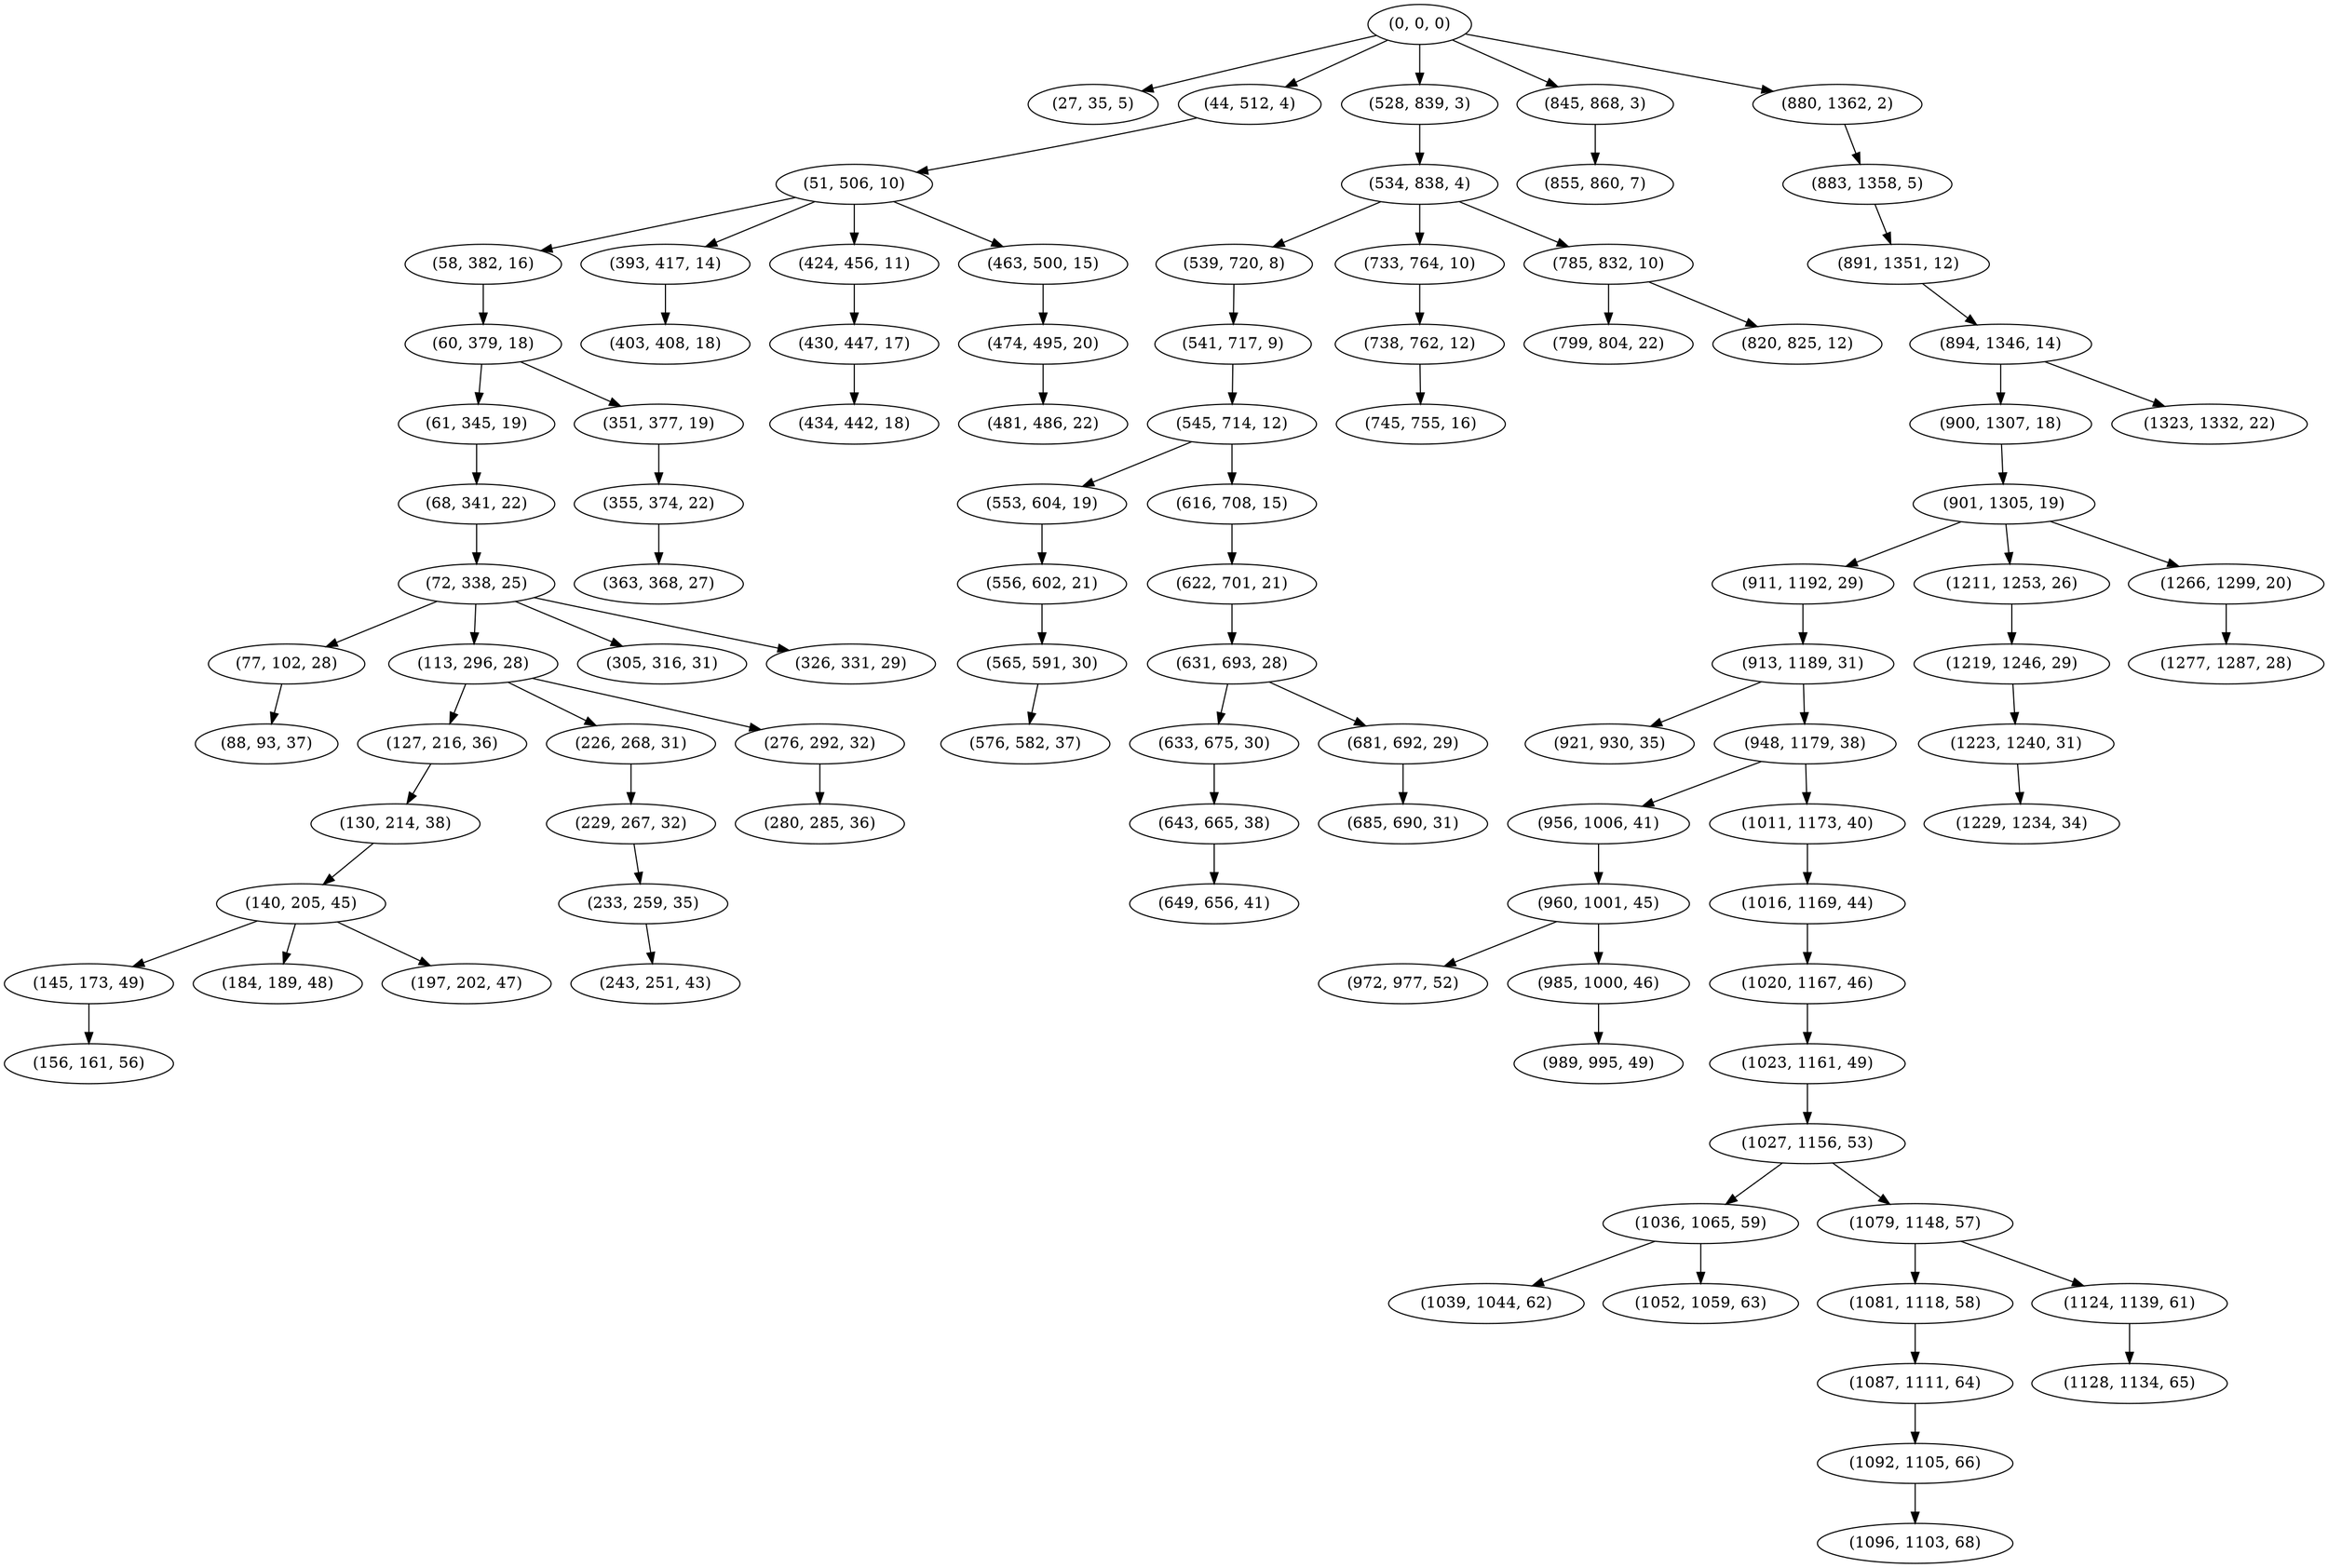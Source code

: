 digraph tree {
    "(0, 0, 0)";
    "(27, 35, 5)";
    "(44, 512, 4)";
    "(51, 506, 10)";
    "(58, 382, 16)";
    "(60, 379, 18)";
    "(61, 345, 19)";
    "(68, 341, 22)";
    "(72, 338, 25)";
    "(77, 102, 28)";
    "(88, 93, 37)";
    "(113, 296, 28)";
    "(127, 216, 36)";
    "(130, 214, 38)";
    "(140, 205, 45)";
    "(145, 173, 49)";
    "(156, 161, 56)";
    "(184, 189, 48)";
    "(197, 202, 47)";
    "(226, 268, 31)";
    "(229, 267, 32)";
    "(233, 259, 35)";
    "(243, 251, 43)";
    "(276, 292, 32)";
    "(280, 285, 36)";
    "(305, 316, 31)";
    "(326, 331, 29)";
    "(351, 377, 19)";
    "(355, 374, 22)";
    "(363, 368, 27)";
    "(393, 417, 14)";
    "(403, 408, 18)";
    "(424, 456, 11)";
    "(430, 447, 17)";
    "(434, 442, 18)";
    "(463, 500, 15)";
    "(474, 495, 20)";
    "(481, 486, 22)";
    "(528, 839, 3)";
    "(534, 838, 4)";
    "(539, 720, 8)";
    "(541, 717, 9)";
    "(545, 714, 12)";
    "(553, 604, 19)";
    "(556, 602, 21)";
    "(565, 591, 30)";
    "(576, 582, 37)";
    "(616, 708, 15)";
    "(622, 701, 21)";
    "(631, 693, 28)";
    "(633, 675, 30)";
    "(643, 665, 38)";
    "(649, 656, 41)";
    "(681, 692, 29)";
    "(685, 690, 31)";
    "(733, 764, 10)";
    "(738, 762, 12)";
    "(745, 755, 16)";
    "(785, 832, 10)";
    "(799, 804, 22)";
    "(820, 825, 12)";
    "(845, 868, 3)";
    "(855, 860, 7)";
    "(880, 1362, 2)";
    "(883, 1358, 5)";
    "(891, 1351, 12)";
    "(894, 1346, 14)";
    "(900, 1307, 18)";
    "(901, 1305, 19)";
    "(911, 1192, 29)";
    "(913, 1189, 31)";
    "(921, 930, 35)";
    "(948, 1179, 38)";
    "(956, 1006, 41)";
    "(960, 1001, 45)";
    "(972, 977, 52)";
    "(985, 1000, 46)";
    "(989, 995, 49)";
    "(1011, 1173, 40)";
    "(1016, 1169, 44)";
    "(1020, 1167, 46)";
    "(1023, 1161, 49)";
    "(1027, 1156, 53)";
    "(1036, 1065, 59)";
    "(1039, 1044, 62)";
    "(1052, 1059, 63)";
    "(1079, 1148, 57)";
    "(1081, 1118, 58)";
    "(1087, 1111, 64)";
    "(1092, 1105, 66)";
    "(1096, 1103, 68)";
    "(1124, 1139, 61)";
    "(1128, 1134, 65)";
    "(1211, 1253, 26)";
    "(1219, 1246, 29)";
    "(1223, 1240, 31)";
    "(1229, 1234, 34)";
    "(1266, 1299, 20)";
    "(1277, 1287, 28)";
    "(1323, 1332, 22)";
    "(0, 0, 0)" -> "(27, 35, 5)";
    "(0, 0, 0)" -> "(44, 512, 4)";
    "(0, 0, 0)" -> "(528, 839, 3)";
    "(0, 0, 0)" -> "(845, 868, 3)";
    "(0, 0, 0)" -> "(880, 1362, 2)";
    "(44, 512, 4)" -> "(51, 506, 10)";
    "(51, 506, 10)" -> "(58, 382, 16)";
    "(51, 506, 10)" -> "(393, 417, 14)";
    "(51, 506, 10)" -> "(424, 456, 11)";
    "(51, 506, 10)" -> "(463, 500, 15)";
    "(58, 382, 16)" -> "(60, 379, 18)";
    "(60, 379, 18)" -> "(61, 345, 19)";
    "(60, 379, 18)" -> "(351, 377, 19)";
    "(61, 345, 19)" -> "(68, 341, 22)";
    "(68, 341, 22)" -> "(72, 338, 25)";
    "(72, 338, 25)" -> "(77, 102, 28)";
    "(72, 338, 25)" -> "(113, 296, 28)";
    "(72, 338, 25)" -> "(305, 316, 31)";
    "(72, 338, 25)" -> "(326, 331, 29)";
    "(77, 102, 28)" -> "(88, 93, 37)";
    "(113, 296, 28)" -> "(127, 216, 36)";
    "(113, 296, 28)" -> "(226, 268, 31)";
    "(113, 296, 28)" -> "(276, 292, 32)";
    "(127, 216, 36)" -> "(130, 214, 38)";
    "(130, 214, 38)" -> "(140, 205, 45)";
    "(140, 205, 45)" -> "(145, 173, 49)";
    "(140, 205, 45)" -> "(184, 189, 48)";
    "(140, 205, 45)" -> "(197, 202, 47)";
    "(145, 173, 49)" -> "(156, 161, 56)";
    "(226, 268, 31)" -> "(229, 267, 32)";
    "(229, 267, 32)" -> "(233, 259, 35)";
    "(233, 259, 35)" -> "(243, 251, 43)";
    "(276, 292, 32)" -> "(280, 285, 36)";
    "(351, 377, 19)" -> "(355, 374, 22)";
    "(355, 374, 22)" -> "(363, 368, 27)";
    "(393, 417, 14)" -> "(403, 408, 18)";
    "(424, 456, 11)" -> "(430, 447, 17)";
    "(430, 447, 17)" -> "(434, 442, 18)";
    "(463, 500, 15)" -> "(474, 495, 20)";
    "(474, 495, 20)" -> "(481, 486, 22)";
    "(528, 839, 3)" -> "(534, 838, 4)";
    "(534, 838, 4)" -> "(539, 720, 8)";
    "(534, 838, 4)" -> "(733, 764, 10)";
    "(534, 838, 4)" -> "(785, 832, 10)";
    "(539, 720, 8)" -> "(541, 717, 9)";
    "(541, 717, 9)" -> "(545, 714, 12)";
    "(545, 714, 12)" -> "(553, 604, 19)";
    "(545, 714, 12)" -> "(616, 708, 15)";
    "(553, 604, 19)" -> "(556, 602, 21)";
    "(556, 602, 21)" -> "(565, 591, 30)";
    "(565, 591, 30)" -> "(576, 582, 37)";
    "(616, 708, 15)" -> "(622, 701, 21)";
    "(622, 701, 21)" -> "(631, 693, 28)";
    "(631, 693, 28)" -> "(633, 675, 30)";
    "(631, 693, 28)" -> "(681, 692, 29)";
    "(633, 675, 30)" -> "(643, 665, 38)";
    "(643, 665, 38)" -> "(649, 656, 41)";
    "(681, 692, 29)" -> "(685, 690, 31)";
    "(733, 764, 10)" -> "(738, 762, 12)";
    "(738, 762, 12)" -> "(745, 755, 16)";
    "(785, 832, 10)" -> "(799, 804, 22)";
    "(785, 832, 10)" -> "(820, 825, 12)";
    "(845, 868, 3)" -> "(855, 860, 7)";
    "(880, 1362, 2)" -> "(883, 1358, 5)";
    "(883, 1358, 5)" -> "(891, 1351, 12)";
    "(891, 1351, 12)" -> "(894, 1346, 14)";
    "(894, 1346, 14)" -> "(900, 1307, 18)";
    "(894, 1346, 14)" -> "(1323, 1332, 22)";
    "(900, 1307, 18)" -> "(901, 1305, 19)";
    "(901, 1305, 19)" -> "(911, 1192, 29)";
    "(901, 1305, 19)" -> "(1211, 1253, 26)";
    "(901, 1305, 19)" -> "(1266, 1299, 20)";
    "(911, 1192, 29)" -> "(913, 1189, 31)";
    "(913, 1189, 31)" -> "(921, 930, 35)";
    "(913, 1189, 31)" -> "(948, 1179, 38)";
    "(948, 1179, 38)" -> "(956, 1006, 41)";
    "(948, 1179, 38)" -> "(1011, 1173, 40)";
    "(956, 1006, 41)" -> "(960, 1001, 45)";
    "(960, 1001, 45)" -> "(972, 977, 52)";
    "(960, 1001, 45)" -> "(985, 1000, 46)";
    "(985, 1000, 46)" -> "(989, 995, 49)";
    "(1011, 1173, 40)" -> "(1016, 1169, 44)";
    "(1016, 1169, 44)" -> "(1020, 1167, 46)";
    "(1020, 1167, 46)" -> "(1023, 1161, 49)";
    "(1023, 1161, 49)" -> "(1027, 1156, 53)";
    "(1027, 1156, 53)" -> "(1036, 1065, 59)";
    "(1027, 1156, 53)" -> "(1079, 1148, 57)";
    "(1036, 1065, 59)" -> "(1039, 1044, 62)";
    "(1036, 1065, 59)" -> "(1052, 1059, 63)";
    "(1079, 1148, 57)" -> "(1081, 1118, 58)";
    "(1079, 1148, 57)" -> "(1124, 1139, 61)";
    "(1081, 1118, 58)" -> "(1087, 1111, 64)";
    "(1087, 1111, 64)" -> "(1092, 1105, 66)";
    "(1092, 1105, 66)" -> "(1096, 1103, 68)";
    "(1124, 1139, 61)" -> "(1128, 1134, 65)";
    "(1211, 1253, 26)" -> "(1219, 1246, 29)";
    "(1219, 1246, 29)" -> "(1223, 1240, 31)";
    "(1223, 1240, 31)" -> "(1229, 1234, 34)";
    "(1266, 1299, 20)" -> "(1277, 1287, 28)";
}
